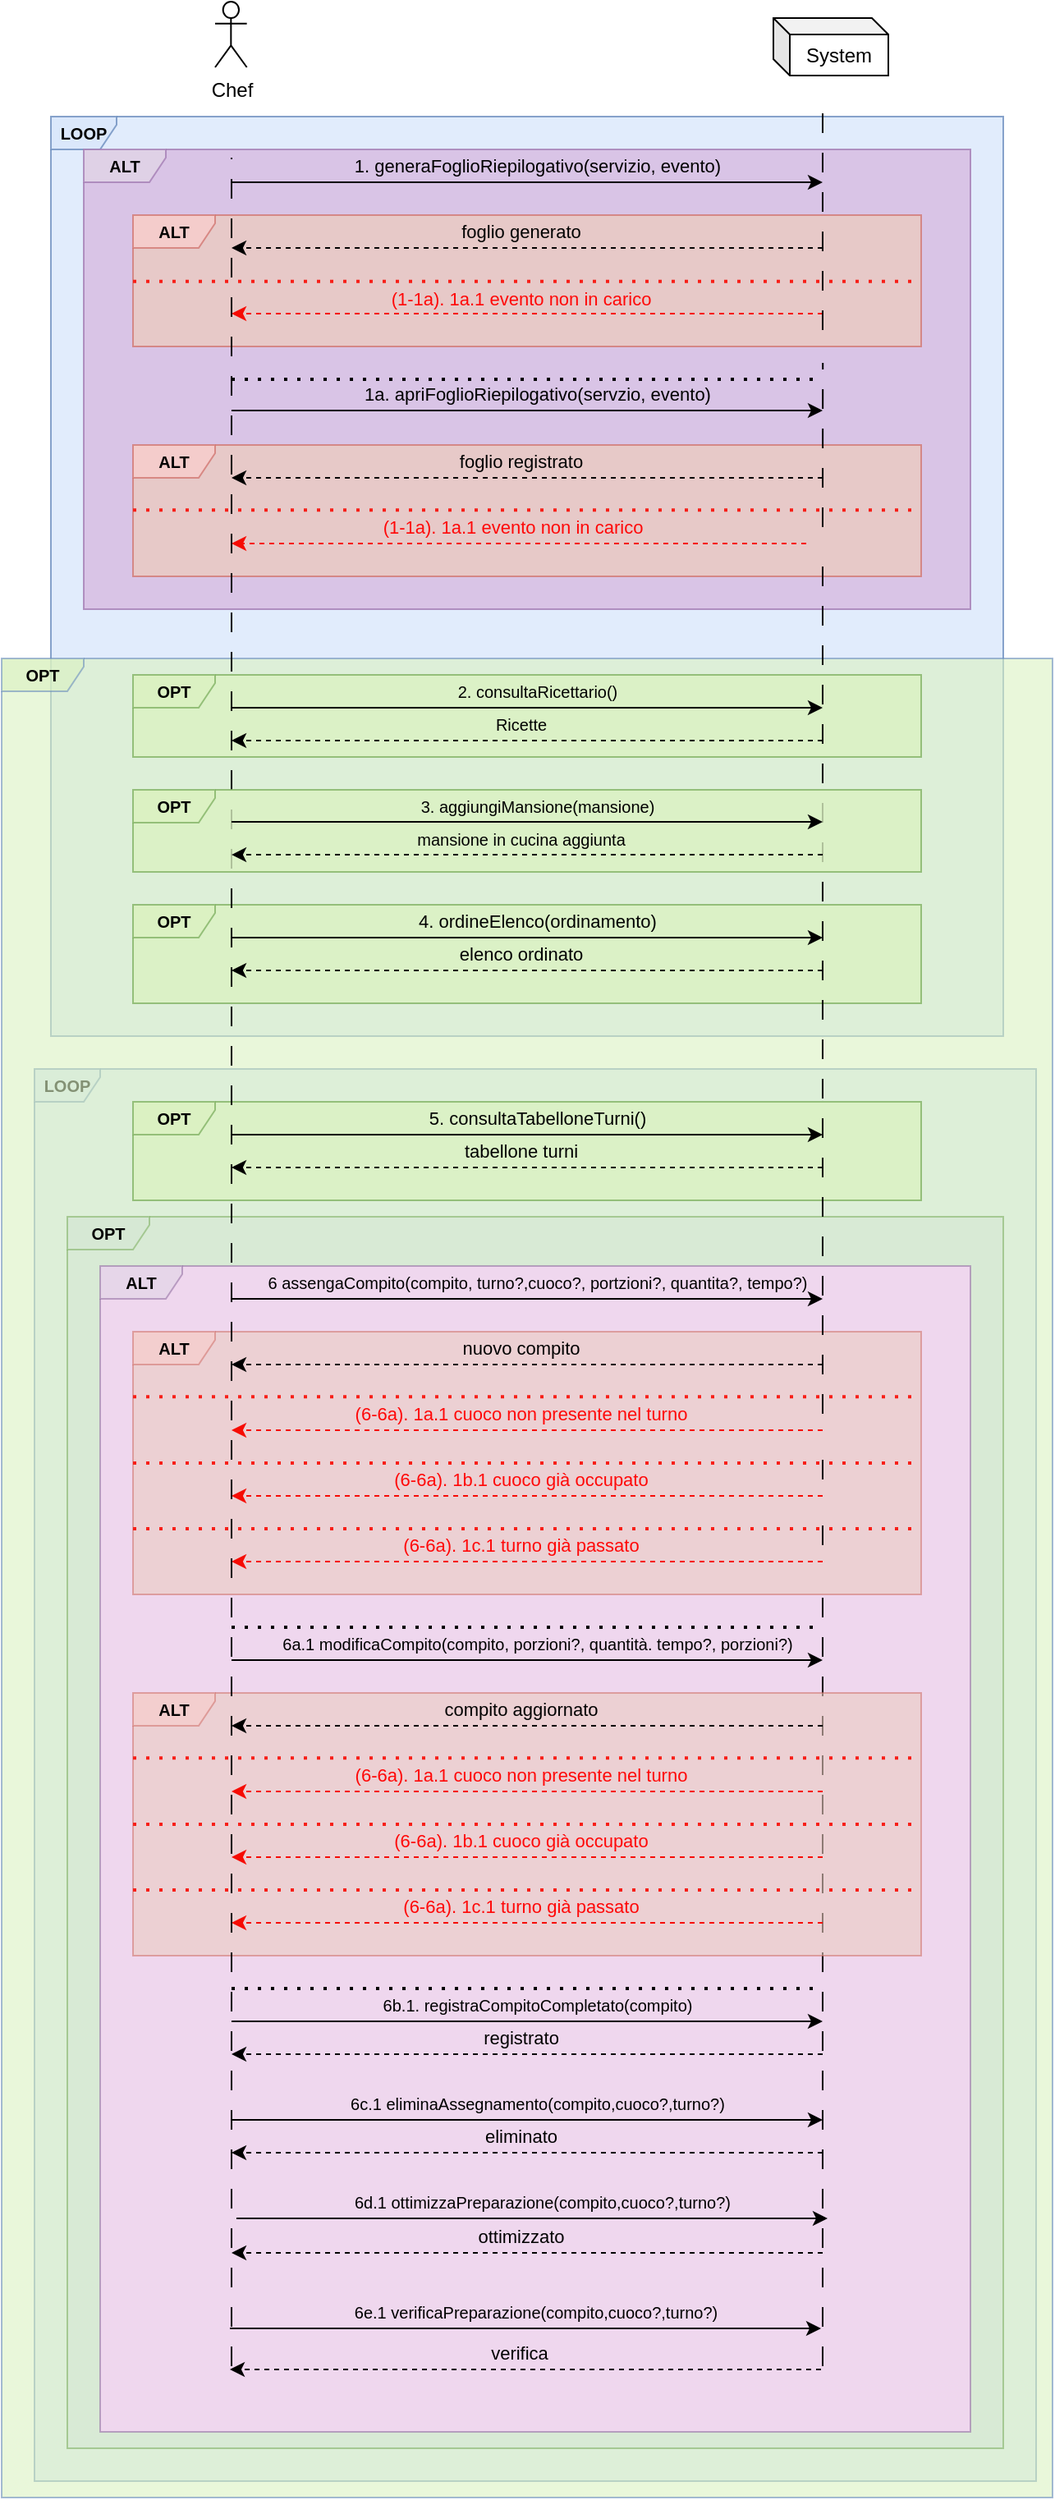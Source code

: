 <mxfile version="21.2.1" type="device">
  <diagram name="Page-1" id="eoHFoJQbqqkSnLUJk-sT">
    <mxGraphModel dx="1194" dy="621" grid="1" gridSize="10" guides="1" tooltips="1" connect="1" arrows="1" fold="1" page="1" pageScale="1" pageWidth="827" pageHeight="1169" math="0" shadow="0">
      <root>
        <mxCell id="0" />
        <mxCell id="1" parent="0" />
        <mxCell id="Wks_n7H0P1M0t23U8N3x-62" value="LOOP" style="shape=umlFrame;whiteSpace=wrap;html=1;pointerEvents=0;swimlaneFillColor=#DAE8FC;fillColor=#dae8fc;strokeColor=#6c8ebf;width=40;height=20;fontSize=10;fontStyle=1;opacity=80;movable=1;resizable=1;rotatable=1;deletable=1;editable=1;locked=0;connectable=1;" parent="1" vertex="1">
          <mxGeometry x="130" y="90" width="580" height="560" as="geometry" />
        </mxCell>
        <mxCell id="Wks_n7H0P1M0t23U8N3x-61" value="LOOP" style="shape=umlFrame;whiteSpace=wrap;html=1;pointerEvents=0;swimlaneFillColor=#DAE8FC;fillColor=#dae8fc;strokeColor=#6c8ebf;width=40;height=20;fontSize=10;fontStyle=1;opacity=80;movable=1;resizable=1;rotatable=1;deletable=1;editable=1;locked=0;connectable=1;" parent="1" vertex="1">
          <mxGeometry x="120" y="670" width="610" height="860" as="geometry" />
        </mxCell>
        <mxCell id="Wks_n7H0P1M0t23U8N3x-64" value="OPT" style="shape=umlFrame;whiteSpace=wrap;html=1;pointerEvents=0;swimlaneFillColor=#DBF2C2;fillColor=#DBF2C2;strokeColor=#6c8ebf;width=50;height=20;fontSize=10;fontStyle=1;opacity=60;movable=1;resizable=1;rotatable=1;deletable=1;editable=1;locked=0;connectable=1;" parent="1" vertex="1">
          <mxGeometry x="100" y="420" width="640" height="1120" as="geometry" />
        </mxCell>
        <mxCell id="Wks_n7H0P1M0t23U8N3x-27" value="OPT" style="shape=umlFrame;whiteSpace=wrap;html=1;pointerEvents=0;swimlaneFillColor=#D5E8D4;fillColor=#d5e8d4;strokeColor=#82b366;width=50;height=20;fontSize=10;fontStyle=1;opacity=60;" parent="1" vertex="1">
          <mxGeometry x="140" y="760" width="570" height="750" as="geometry" />
        </mxCell>
        <mxCell id="Wks_n7H0P1M0t23U8N3x-28" value="ALT" style="shape=umlFrame;whiteSpace=wrap;html=1;pointerEvents=0;swimlaneFillColor=#FFCCFF;fillColor=#e1d5e7;strokeColor=#9673a6;width=50;height=20;fontSize=10;fontStyle=1;opacity=60;" parent="1" vertex="1">
          <mxGeometry x="160" y="790" width="530" height="710" as="geometry" />
        </mxCell>
        <mxCell id="Wks_n7H0P1M0t23U8N3x-30" value="ALT" style="shape=umlFrame;whiteSpace=wrap;html=1;pointerEvents=0;swimlaneFillColor=#eccbc1;fillColor=#f8cecc;strokeColor=#d27874;width=50;height=20;fontSize=10;fontStyle=1;opacity=60;" parent="1" vertex="1">
          <mxGeometry x="180" y="830" width="480" height="160" as="geometry" />
        </mxCell>
        <mxCell id="Wks_n7H0P1M0t23U8N3x-21" value="ALT" style="shape=umlFrame;whiteSpace=wrap;html=1;pointerEvents=0;swimlaneFillColor=#d7bbe2;fillColor=#e1d5e7;strokeColor=#A47DB5;width=50;height=20;fontSize=10;fontStyle=1;opacity=80;movable=1;resizable=1;rotatable=1;deletable=1;editable=1;locked=0;connectable=1;" parent="1" vertex="1">
          <mxGeometry x="150" y="110" width="540" height="280" as="geometry" />
        </mxCell>
        <mxCell id="7QjkbwkYLUTSWp5Ibt6S-46" value="OPT" style="shape=umlFrame;whiteSpace=wrap;html=1;pointerEvents=0;swimlaneFillColor=#DBF2C2;fillColor=#DBF2C2;strokeColor=#82b366;width=50;height=20;fontSize=10;fontStyle=1;opacity=80;" parent="1" vertex="1">
          <mxGeometry x="180" y="570" width="480" height="60" as="geometry" />
        </mxCell>
        <mxCell id="7QjkbwkYLUTSWp5Ibt6S-37" value="OPT" style="shape=umlFrame;whiteSpace=wrap;html=1;pointerEvents=0;swimlaneFillColor=#DBF2C2;fillColor=#DBF2C2;strokeColor=#82b366;width=50;height=20;fontSize=10;fontStyle=1;opacity=80;" parent="1" vertex="1">
          <mxGeometry x="180" y="430" width="480" height="50" as="geometry" />
        </mxCell>
        <mxCell id="7QjkbwkYLUTSWp5Ibt6S-1" value="Chef" style="shape=umlActor;verticalLabelPosition=bottom;verticalAlign=top;html=1;outlineConnect=0;" parent="1" vertex="1">
          <mxGeometry x="230" y="20" width="19.33" height="40" as="geometry" />
        </mxCell>
        <mxCell id="7QjkbwkYLUTSWp5Ibt6S-5" value="" style="endArrow=classic;html=1;rounded=0;" parent="1" edge="1">
          <mxGeometry width="50" height="50" relative="1" as="geometry">
            <mxPoint x="240" y="130" as="sourcePoint" />
            <mxPoint x="600" y="130" as="targetPoint" />
          </mxGeometry>
        </mxCell>
        <mxCell id="7QjkbwkYLUTSWp5Ibt6S-9" value="1. generaFoglioRiepilogativo(servizio, evento)" style="edgeLabel;html=1;align=center;verticalAlign=middle;resizable=0;points=[];labelBackgroundColor=none;" parent="7QjkbwkYLUTSWp5Ibt6S-5" connectable="0" vertex="1">
          <mxGeometry x="-0.284" y="1" relative="1" as="geometry">
            <mxPoint x="57" y="-9" as="offset" />
          </mxGeometry>
        </mxCell>
        <mxCell id="7QjkbwkYLUTSWp5Ibt6S-6" value="System" style="shape=cube;whiteSpace=wrap;html=1;boundedLbl=1;backgroundOutline=1;darkOpacity=0.05;darkOpacity2=0.1;size=10;" parent="1" vertex="1">
          <mxGeometry x="570" y="30" width="70" height="35" as="geometry" />
        </mxCell>
        <mxCell id="7QjkbwkYLUTSWp5Ibt6S-29" value="" style="endArrow=classic;html=1;rounded=0;" parent="1" edge="1">
          <mxGeometry width="50" height="50" relative="1" as="geometry">
            <mxPoint x="240" y="450" as="sourcePoint" />
            <mxPoint x="600" y="450" as="targetPoint" />
          </mxGeometry>
        </mxCell>
        <mxCell id="7QjkbwkYLUTSWp5Ibt6S-30" value="2. consultaRicettario()" style="edgeLabel;html=1;align=center;verticalAlign=middle;resizable=0;points=[];labelBackgroundColor=none;fontSize=10;" parent="7QjkbwkYLUTSWp5Ibt6S-29" connectable="0" vertex="1">
          <mxGeometry x="-0.284" y="1" relative="1" as="geometry">
            <mxPoint x="57" y="-9" as="offset" />
          </mxGeometry>
        </mxCell>
        <mxCell id="7QjkbwkYLUTSWp5Ibt6S-31" value="" style="endArrow=classic;html=1;rounded=0;dashed=1;" parent="1" edge="1">
          <mxGeometry width="50" height="50" relative="1" as="geometry">
            <mxPoint x="600" y="470" as="sourcePoint" />
            <mxPoint x="240" y="470" as="targetPoint" />
          </mxGeometry>
        </mxCell>
        <mxCell id="7QjkbwkYLUTSWp5Ibt6S-32" value="Ricette" style="edgeLabel;html=1;align=center;verticalAlign=middle;resizable=0;points=[];labelBackgroundColor=none;fontSize=10;" parent="7QjkbwkYLUTSWp5Ibt6S-31" connectable="0" vertex="1">
          <mxGeometry x="0.024" y="-1" relative="1" as="geometry">
            <mxPoint y="-9" as="offset" />
          </mxGeometry>
        </mxCell>
        <mxCell id="7QjkbwkYLUTSWp5Ibt6S-42" value="" style="endArrow=classic;html=1;rounded=0;" parent="1" edge="1">
          <mxGeometry width="50" height="50" relative="1" as="geometry">
            <mxPoint x="240" y="590" as="sourcePoint" />
            <mxPoint x="600" y="590" as="targetPoint" />
          </mxGeometry>
        </mxCell>
        <mxCell id="7QjkbwkYLUTSWp5Ibt6S-43" value="4. ordineElenco(ordinamento)" style="edgeLabel;html=1;align=center;verticalAlign=middle;resizable=0;points=[];labelBackgroundColor=none;" parent="7QjkbwkYLUTSWp5Ibt6S-42" connectable="0" vertex="1">
          <mxGeometry x="-0.284" y="1" relative="1" as="geometry">
            <mxPoint x="57" y="-9" as="offset" />
          </mxGeometry>
        </mxCell>
        <mxCell id="7QjkbwkYLUTSWp5Ibt6S-44" value="" style="endArrow=classic;html=1;rounded=0;dashed=1;" parent="1" edge="1">
          <mxGeometry width="50" height="50" relative="1" as="geometry">
            <mxPoint x="600" y="610" as="sourcePoint" />
            <mxPoint x="240" y="610" as="targetPoint" />
          </mxGeometry>
        </mxCell>
        <mxCell id="7QjkbwkYLUTSWp5Ibt6S-45" value="elenco ordinato" style="edgeLabel;html=1;align=center;verticalAlign=middle;resizable=0;points=[];labelBackgroundColor=none;" parent="7QjkbwkYLUTSWp5Ibt6S-44" connectable="0" vertex="1">
          <mxGeometry x="0.024" y="-1" relative="1" as="geometry">
            <mxPoint y="-9" as="offset" />
          </mxGeometry>
        </mxCell>
        <mxCell id="Wks_n7H0P1M0t23U8N3x-7" value="" style="endArrow=none;dashed=1;html=1;dashPattern=1 3;strokeWidth=2;rounded=0;" parent="1" edge="1">
          <mxGeometry width="50" height="50" relative="1" as="geometry">
            <mxPoint x="240" y="250" as="sourcePoint" />
            <mxPoint x="600" y="250" as="targetPoint" />
          </mxGeometry>
        </mxCell>
        <mxCell id="Wks_n7H0P1M0t23U8N3x-8" value="" style="endArrow=classic;html=1;rounded=0;" parent="1" edge="1">
          <mxGeometry width="50" height="50" relative="1" as="geometry">
            <mxPoint x="240" y="269" as="sourcePoint" />
            <mxPoint x="600" y="269" as="targetPoint" />
          </mxGeometry>
        </mxCell>
        <mxCell id="Wks_n7H0P1M0t23U8N3x-9" value="1a. apriFoglioRiepilogativo(servzio, evento)" style="edgeLabel;html=1;align=center;verticalAlign=middle;resizable=0;points=[];labelBackgroundColor=none;" parent="Wks_n7H0P1M0t23U8N3x-8" connectable="0" vertex="1">
          <mxGeometry x="-0.284" y="1" relative="1" as="geometry">
            <mxPoint x="57" y="-9" as="offset" />
          </mxGeometry>
        </mxCell>
        <mxCell id="Wks_n7H0P1M0t23U8N3x-22" value="OPT" style="shape=umlFrame;whiteSpace=wrap;html=1;pointerEvents=0;swimlaneFillColor=#DBF2C2;fillColor=#DBF2C2;strokeColor=#82b366;width=50;height=20;fontSize=10;fontStyle=1;opacity=80;" parent="1" vertex="1">
          <mxGeometry x="180" y="690" width="480" height="60" as="geometry" />
        </mxCell>
        <mxCell id="Wks_n7H0P1M0t23U8N3x-23" value="" style="endArrow=classic;html=1;rounded=0;" parent="1" edge="1">
          <mxGeometry width="50" height="50" relative="1" as="geometry">
            <mxPoint x="240" y="710" as="sourcePoint" />
            <mxPoint x="600" y="710" as="targetPoint" />
          </mxGeometry>
        </mxCell>
        <mxCell id="Wks_n7H0P1M0t23U8N3x-24" value="5. consultaTabelloneTurni()" style="edgeLabel;html=1;align=center;verticalAlign=middle;resizable=0;points=[];labelBackgroundColor=none;" parent="Wks_n7H0P1M0t23U8N3x-23" connectable="0" vertex="1">
          <mxGeometry x="-0.284" y="1" relative="1" as="geometry">
            <mxPoint x="57" y="-9" as="offset" />
          </mxGeometry>
        </mxCell>
        <mxCell id="Wks_n7H0P1M0t23U8N3x-25" value="" style="endArrow=classic;html=1;rounded=0;dashed=1;" parent="1" edge="1">
          <mxGeometry width="50" height="50" relative="1" as="geometry">
            <mxPoint x="600" y="730" as="sourcePoint" />
            <mxPoint x="240" y="730" as="targetPoint" />
          </mxGeometry>
        </mxCell>
        <mxCell id="Wks_n7H0P1M0t23U8N3x-26" value="tabellone turni" style="edgeLabel;html=1;align=center;verticalAlign=middle;resizable=0;points=[];labelBackgroundColor=none;" parent="Wks_n7H0P1M0t23U8N3x-25" connectable="0" vertex="1">
          <mxGeometry x="0.024" y="-1" relative="1" as="geometry">
            <mxPoint y="-9" as="offset" />
          </mxGeometry>
        </mxCell>
        <mxCell id="Wks_n7H0P1M0t23U8N3x-33" value="" style="endArrow=classic;html=1;rounded=0;" parent="1" edge="1">
          <mxGeometry width="50" height="50" relative="1" as="geometry">
            <mxPoint x="240" y="810" as="sourcePoint" />
            <mxPoint x="600" y="810" as="targetPoint" />
          </mxGeometry>
        </mxCell>
        <mxCell id="Wks_n7H0P1M0t23U8N3x-34" value="6 assengaCompito(compito, turno?,cuoco?, portzioni?, quantita?, tempo?)" style="edgeLabel;html=1;align=center;verticalAlign=middle;resizable=0;points=[];labelBackgroundColor=none;fontSize=10;" parent="Wks_n7H0P1M0t23U8N3x-33" connectable="0" vertex="1">
          <mxGeometry x="-0.284" y="1" relative="1" as="geometry">
            <mxPoint x="57" y="-9" as="offset" />
          </mxGeometry>
        </mxCell>
        <mxCell id="Wks_n7H0P1M0t23U8N3x-35" value="" style="endArrow=classic;html=1;rounded=0;dashed=1;fillColor=#f8cecc;strokeColor=#f60c04;" parent="1" edge="1">
          <mxGeometry width="50" height="50" relative="1" as="geometry">
            <mxPoint x="600" y="890" as="sourcePoint" />
            <mxPoint x="240" y="890" as="targetPoint" />
          </mxGeometry>
        </mxCell>
        <mxCell id="Wks_n7H0P1M0t23U8N3x-36" value="(6-6a). 1a.1 cuoco non presente nel turno" style="edgeLabel;html=1;align=center;verticalAlign=middle;resizable=0;points=[];labelBackgroundColor=none;fontColor=#FF0808;" parent="Wks_n7H0P1M0t23U8N3x-35" connectable="0" vertex="1">
          <mxGeometry x="0.024" y="-1" relative="1" as="geometry">
            <mxPoint y="-9" as="offset" />
          </mxGeometry>
        </mxCell>
        <mxCell id="Wks_n7H0P1M0t23U8N3x-37" value="" style="endArrow=classic;html=1;rounded=0;dashed=1;" parent="1" edge="1">
          <mxGeometry width="50" height="50" relative="1" as="geometry">
            <mxPoint x="600" y="850" as="sourcePoint" />
            <mxPoint x="240" y="850" as="targetPoint" />
          </mxGeometry>
        </mxCell>
        <mxCell id="Wks_n7H0P1M0t23U8N3x-38" value="nuovo compito" style="edgeLabel;html=1;align=center;verticalAlign=middle;resizable=0;points=[];labelBackgroundColor=none;" parent="Wks_n7H0P1M0t23U8N3x-37" connectable="0" vertex="1">
          <mxGeometry x="0.024" y="-1" relative="1" as="geometry">
            <mxPoint y="-9" as="offset" />
          </mxGeometry>
        </mxCell>
        <mxCell id="Wks_n7H0P1M0t23U8N3x-39" value="" style="endArrow=none;dashed=1;html=1;dashPattern=1 3;strokeWidth=2;rounded=0;exitX=-0.004;exitY=0.377;exitDx=0;exitDy=0;exitPerimeter=0;entryX=0.996;entryY=0.377;entryDx=0;entryDy=0;entryPerimeter=0;fillColor=#f8cecc;strokeColor=#f71f18;" parent="1" edge="1">
          <mxGeometry width="50" height="50" relative="1" as="geometry">
            <mxPoint x="180.0" y="869.6" as="sourcePoint" />
            <mxPoint x="660.0" y="869.6" as="targetPoint" />
          </mxGeometry>
        </mxCell>
        <mxCell id="Wks_n7H0P1M0t23U8N3x-40" value="" style="endArrow=none;dashed=1;html=1;dashPattern=1 3;strokeWidth=2;rounded=0;exitX=-0.004;exitY=0.377;exitDx=0;exitDy=0;exitPerimeter=0;entryX=0.996;entryY=0.377;entryDx=0;entryDy=0;entryPerimeter=0;fillColor=#f8cecc;strokeColor=#f71f18;" parent="1" edge="1">
          <mxGeometry width="50" height="50" relative="1" as="geometry">
            <mxPoint x="180.0" y="910.0" as="sourcePoint" />
            <mxPoint x="660.0" y="910.0" as="targetPoint" />
          </mxGeometry>
        </mxCell>
        <mxCell id="Wks_n7H0P1M0t23U8N3x-50" value="" style="group" parent="1" connectable="0" vertex="1">
          <mxGeometry x="180" y="150" width="480.0" height="81" as="geometry" />
        </mxCell>
        <mxCell id="Wks_n7H0P1M0t23U8N3x-52" value="" style="group" parent="Wks_n7H0P1M0t23U8N3x-50" connectable="0" vertex="1">
          <mxGeometry width="480.0" height="81" as="geometry" />
        </mxCell>
        <mxCell id="Wks_n7H0P1M0t23U8N3x-1" value="ALT" style="shape=umlFrame;whiteSpace=wrap;html=1;pointerEvents=0;swimlaneFillColor=#eccbc1;fillColor=#f8cecc;strokeColor=#d27874;width=50;height=20;fontSize=10;fontStyle=1;opacity=80;" parent="Wks_n7H0P1M0t23U8N3x-52" vertex="1">
          <mxGeometry width="480" height="80" as="geometry" />
        </mxCell>
        <mxCell id="Wks_n7H0P1M0t23U8N3x-2" value="" style="endArrow=classic;html=1;rounded=0;dashed=1;" parent="Wks_n7H0P1M0t23U8N3x-52" edge="1">
          <mxGeometry width="50" height="50" relative="1" as="geometry">
            <mxPoint x="420" y="20" as="sourcePoint" />
            <mxPoint x="60" y="20" as="targetPoint" />
          </mxGeometry>
        </mxCell>
        <mxCell id="Wks_n7H0P1M0t23U8N3x-3" value="foglio generato" style="edgeLabel;html=1;align=center;verticalAlign=middle;resizable=0;points=[];labelBackgroundColor=none;" parent="Wks_n7H0P1M0t23U8N3x-2" connectable="0" vertex="1">
          <mxGeometry x="0.024" y="-1" relative="1" as="geometry">
            <mxPoint y="-9" as="offset" />
          </mxGeometry>
        </mxCell>
        <mxCell id="Wks_n7H0P1M0t23U8N3x-4" value="" style="endArrow=none;dashed=1;html=1;dashPattern=1 3;strokeWidth=2;rounded=0;exitX=-0.004;exitY=0.377;exitDx=0;exitDy=0;exitPerimeter=0;entryX=0.996;entryY=0.377;entryDx=0;entryDy=0;entryPerimeter=0;fillColor=#f8cecc;strokeColor=#f71f18;" parent="Wks_n7H0P1M0t23U8N3x-52" edge="1">
          <mxGeometry width="50" height="50" relative="1" as="geometry">
            <mxPoint x="3.695e-13" y="40.32" as="sourcePoint" />
            <mxPoint x="480.0" y="40.32" as="targetPoint" />
          </mxGeometry>
        </mxCell>
        <mxCell id="Wks_n7H0P1M0t23U8N3x-5" value="" style="endArrow=classic;html=1;rounded=0;dashed=1;fillColor=#f8cecc;strokeColor=#f60c04;" parent="Wks_n7H0P1M0t23U8N3x-52" edge="1">
          <mxGeometry width="50" height="50" relative="1" as="geometry">
            <mxPoint x="420" y="60" as="sourcePoint" />
            <mxPoint x="60" y="60" as="targetPoint" />
          </mxGeometry>
        </mxCell>
        <mxCell id="Wks_n7H0P1M0t23U8N3x-6" value="(1-1a). 1a.1 evento non in carico" style="edgeLabel;html=1;align=center;verticalAlign=middle;resizable=0;points=[];labelBackgroundColor=none;fontColor=#FF0808;" parent="Wks_n7H0P1M0t23U8N3x-5" connectable="0" vertex="1">
          <mxGeometry x="0.024" y="-1" relative="1" as="geometry">
            <mxPoint y="-8" as="offset" />
          </mxGeometry>
        </mxCell>
        <mxCell id="Wks_n7H0P1M0t23U8N3x-42" value="" style="endArrow=classic;html=1;rounded=0;dashed=1;fillColor=#f8cecc;strokeColor=#f60c04;" parent="1" edge="1">
          <mxGeometry width="50" height="50" relative="1" as="geometry">
            <mxPoint x="600" y="930" as="sourcePoint" />
            <mxPoint x="240" y="930" as="targetPoint" />
          </mxGeometry>
        </mxCell>
        <mxCell id="Wks_n7H0P1M0t23U8N3x-43" value="(6-6a). 1b.1 cuoco già occupato" style="edgeLabel;html=1;align=center;verticalAlign=middle;resizable=0;points=[];labelBackgroundColor=none;fontColor=#FF0808;" parent="Wks_n7H0P1M0t23U8N3x-42" connectable="0" vertex="1">
          <mxGeometry x="0.024" y="-1" relative="1" as="geometry">
            <mxPoint y="-9" as="offset" />
          </mxGeometry>
        </mxCell>
        <mxCell id="Wks_n7H0P1M0t23U8N3x-44" value="" style="endArrow=none;dashed=1;html=1;dashPattern=1 3;strokeWidth=2;rounded=0;exitX=-0.004;exitY=0.377;exitDx=0;exitDy=0;exitPerimeter=0;entryX=0.996;entryY=0.377;entryDx=0;entryDy=0;entryPerimeter=0;fillColor=#f8cecc;strokeColor=#f71f18;" parent="1" edge="1">
          <mxGeometry width="50" height="50" relative="1" as="geometry">
            <mxPoint x="180.0" y="950.0" as="sourcePoint" />
            <mxPoint x="660.0" y="950.0" as="targetPoint" />
          </mxGeometry>
        </mxCell>
        <mxCell id="Wks_n7H0P1M0t23U8N3x-45" value="" style="endArrow=classic;html=1;rounded=0;dashed=1;fillColor=#f8cecc;strokeColor=#f60c04;" parent="1" edge="1">
          <mxGeometry width="50" height="50" relative="1" as="geometry">
            <mxPoint x="600" y="970" as="sourcePoint" />
            <mxPoint x="240" y="970" as="targetPoint" />
          </mxGeometry>
        </mxCell>
        <mxCell id="Wks_n7H0P1M0t23U8N3x-46" value="(6-6a). 1c.1 turno già passato" style="edgeLabel;html=1;align=center;verticalAlign=middle;resizable=0;points=[];labelBackgroundColor=none;fontColor=#FF0808;" parent="Wks_n7H0P1M0t23U8N3x-45" connectable="0" vertex="1">
          <mxGeometry x="0.024" y="-1" relative="1" as="geometry">
            <mxPoint y="-9" as="offset" />
          </mxGeometry>
        </mxCell>
        <mxCell id="Wks_n7H0P1M0t23U8N3x-47" value="" style="endArrow=none;dashed=1;html=1;dashPattern=1 3;strokeWidth=2;rounded=0;" parent="1" edge="1">
          <mxGeometry width="50" height="50" relative="1" as="geometry">
            <mxPoint x="240" y="1230" as="sourcePoint" />
            <mxPoint x="600" y="1230" as="targetPoint" />
          </mxGeometry>
        </mxCell>
        <mxCell id="7QjkbwkYLUTSWp5Ibt6S-7" value="" style="endArrow=none;html=1;rounded=0;dashed=1;dashPattern=12 12;" parent="1" edge="1">
          <mxGeometry width="50" height="50" relative="1" as="geometry">
            <mxPoint x="600" y="220" as="sourcePoint" />
            <mxPoint x="600" y="88" as="targetPoint" />
          </mxGeometry>
        </mxCell>
        <mxCell id="Wks_n7H0P1M0t23U8N3x-53" value="" style="endArrow=classic;html=1;rounded=0;" parent="1" edge="1">
          <mxGeometry width="50" height="50" relative="1" as="geometry">
            <mxPoint x="240" y="1250" as="sourcePoint" />
            <mxPoint x="600" y="1250" as="targetPoint" />
          </mxGeometry>
        </mxCell>
        <mxCell id="Wks_n7H0P1M0t23U8N3x-54" value="6b.1. registraCompitoCompletato(compito)" style="edgeLabel;html=1;align=center;verticalAlign=middle;resizable=0;points=[];labelBackgroundColor=none;fontSize=10;" parent="Wks_n7H0P1M0t23U8N3x-53" connectable="0" vertex="1">
          <mxGeometry x="-0.284" y="1" relative="1" as="geometry">
            <mxPoint x="57" y="-9" as="offset" />
          </mxGeometry>
        </mxCell>
        <mxCell id="Wks_n7H0P1M0t23U8N3x-55" value="" style="endArrow=classic;html=1;rounded=0;dashed=1;" parent="1" edge="1">
          <mxGeometry width="50" height="50" relative="1" as="geometry">
            <mxPoint x="600" y="1270" as="sourcePoint" />
            <mxPoint x="240" y="1270" as="targetPoint" />
          </mxGeometry>
        </mxCell>
        <mxCell id="Wks_n7H0P1M0t23U8N3x-56" value="registrato" style="edgeLabel;html=1;align=center;verticalAlign=middle;resizable=0;points=[];labelBackgroundColor=none;" parent="Wks_n7H0P1M0t23U8N3x-55" connectable="0" vertex="1">
          <mxGeometry x="0.024" y="-1" relative="1" as="geometry">
            <mxPoint y="-9" as="offset" />
          </mxGeometry>
        </mxCell>
        <mxCell id="Wks_n7H0P1M0t23U8N3x-57" value="" style="endArrow=classic;html=1;rounded=0;" parent="1" edge="1">
          <mxGeometry width="50" height="50" relative="1" as="geometry">
            <mxPoint x="240" y="1310" as="sourcePoint" />
            <mxPoint x="600" y="1310" as="targetPoint" />
          </mxGeometry>
        </mxCell>
        <mxCell id="Wks_n7H0P1M0t23U8N3x-58" value="6c.1 eliminaAssegnamento(compito,cuoco?,turno?)" style="edgeLabel;html=1;align=center;verticalAlign=middle;resizable=0;points=[];labelBackgroundColor=none;fontSize=10;" parent="Wks_n7H0P1M0t23U8N3x-57" connectable="0" vertex="1">
          <mxGeometry x="-0.284" y="1" relative="1" as="geometry">
            <mxPoint x="57" y="-9" as="offset" />
          </mxGeometry>
        </mxCell>
        <mxCell id="Wks_n7H0P1M0t23U8N3x-59" value="" style="endArrow=classic;html=1;rounded=0;dashed=1;" parent="1" edge="1">
          <mxGeometry width="50" height="50" relative="1" as="geometry">
            <mxPoint x="600" y="1330" as="sourcePoint" />
            <mxPoint x="240" y="1330" as="targetPoint" />
          </mxGeometry>
        </mxCell>
        <mxCell id="Wks_n7H0P1M0t23U8N3x-60" value="eliminato" style="edgeLabel;html=1;align=center;verticalAlign=middle;resizable=0;points=[];labelBackgroundColor=none;" parent="Wks_n7H0P1M0t23U8N3x-59" connectable="0" vertex="1">
          <mxGeometry x="0.024" y="-1" relative="1" as="geometry">
            <mxPoint y="-9" as="offset" />
          </mxGeometry>
        </mxCell>
        <mxCell id="Wks_n7H0P1M0t23U8N3x-10" value="ALT" style="shape=umlFrame;whiteSpace=wrap;html=1;pointerEvents=0;swimlaneFillColor=#eccbc1;fillColor=#f8cecc;strokeColor=#d27874;width=50;height=20;fontSize=10;fontStyle=1;opacity=80;" parent="1" vertex="1">
          <mxGeometry x="180" y="290" width="480" height="80" as="geometry" />
        </mxCell>
        <mxCell id="Wks_n7H0P1M0t23U8N3x-11" value="" style="endArrow=classic;html=1;rounded=0;dashed=1;" parent="1" edge="1">
          <mxGeometry width="50" height="50" relative="1" as="geometry">
            <mxPoint x="600" y="310" as="sourcePoint" />
            <mxPoint x="240" y="310" as="targetPoint" />
          </mxGeometry>
        </mxCell>
        <mxCell id="Wks_n7H0P1M0t23U8N3x-12" value="foglio registrato" style="edgeLabel;html=1;align=center;verticalAlign=middle;resizable=0;points=[];labelBackgroundColor=none;" parent="Wks_n7H0P1M0t23U8N3x-11" connectable="0" vertex="1">
          <mxGeometry x="0.024" y="-1" relative="1" as="geometry">
            <mxPoint y="-9" as="offset" />
          </mxGeometry>
        </mxCell>
        <mxCell id="Wks_n7H0P1M0t23U8N3x-13" value="" style="endArrow=none;dashed=1;html=1;dashPattern=1 3;strokeWidth=2;rounded=0;exitX=-0.004;exitY=0.377;exitDx=0;exitDy=0;exitPerimeter=0;entryX=0.996;entryY=0.377;entryDx=0;entryDy=0;entryPerimeter=0;fillColor=#f8cecc;strokeColor=#f71f18;" parent="1" edge="1">
          <mxGeometry width="50" height="50" relative="1" as="geometry">
            <mxPoint x="180.0" y="329.64" as="sourcePoint" />
            <mxPoint x="660.0" y="329.64" as="targetPoint" />
          </mxGeometry>
        </mxCell>
        <mxCell id="Wks_n7H0P1M0t23U8N3x-14" value="" style="endArrow=classic;html=1;rounded=0;dashed=1;fillColor=#f8cecc;strokeColor=#f60c04;" parent="1" edge="1">
          <mxGeometry width="50" height="50" relative="1" as="geometry">
            <mxPoint x="590" y="350" as="sourcePoint" />
            <mxPoint x="240" y="350" as="targetPoint" />
          </mxGeometry>
        </mxCell>
        <mxCell id="Wks_n7H0P1M0t23U8N3x-15" value="(1-1a). 1a.1 evento non in carico" style="edgeLabel;html=1;align=center;verticalAlign=middle;resizable=0;points=[];labelBackgroundColor=none;fontColor=#FF0808;" parent="Wks_n7H0P1M0t23U8N3x-14" connectable="0" vertex="1">
          <mxGeometry x="0.024" y="-1" relative="1" as="geometry">
            <mxPoint y="-9" as="offset" />
          </mxGeometry>
        </mxCell>
        <mxCell id="Wks_n7H0P1M0t23U8N3x-20" value="" style="endArrow=none;html=1;rounded=0;dashed=1;dashPattern=12 12;" parent="1" edge="1">
          <mxGeometry width="50" height="50" relative="1" as="geometry">
            <mxPoint x="600" y="880" as="sourcePoint" />
            <mxPoint x="600" y="360" as="targetPoint" />
          </mxGeometry>
        </mxCell>
        <mxCell id="Wks_n7H0P1M0t23U8N3x-18" value="" style="endArrow=none;html=1;rounded=0;dashed=1;dashPattern=12 12;" parent="1" edge="1">
          <mxGeometry width="50" height="50" relative="1" as="geometry">
            <mxPoint x="600" y="340" as="sourcePoint" />
            <mxPoint x="600.108" y="240" as="targetPoint" />
          </mxGeometry>
        </mxCell>
        <mxCell id="Wks_n7H0P1M0t23U8N3x-66" value="" style="endArrow=none;html=1;rounded=0;dashed=1;dashPattern=12 12;" parent="1" edge="1">
          <mxGeometry width="50" height="50" relative="1" as="geometry">
            <mxPoint x="600" y="920" as="sourcePoint" />
            <mxPoint x="600" y="900" as="targetPoint" />
          </mxGeometry>
        </mxCell>
        <mxCell id="Wks_n7H0P1M0t23U8N3x-68" value="" style="endArrow=none;html=1;rounded=0;dashed=1;dashPattern=12 12;" parent="1" edge="1">
          <mxGeometry width="50" height="50" relative="1" as="geometry">
            <mxPoint x="600" y="960" as="sourcePoint" />
            <mxPoint x="600" y="940" as="targetPoint" />
          </mxGeometry>
        </mxCell>
        <mxCell id="Wks_n7H0P1M0t23U8N3x-70" value="" style="endArrow=none;html=1;rounded=0;dashed=1;dashPattern=12 12;" parent="1" edge="1">
          <mxGeometry width="50" height="50" relative="1" as="geometry">
            <mxPoint x="600" y="1460" as="sourcePoint" />
            <mxPoint x="600" y="980" as="targetPoint" />
          </mxGeometry>
        </mxCell>
        <mxCell id="Wks_n7H0P1M0t23U8N3x-71" value="ALT" style="shape=umlFrame;whiteSpace=wrap;html=1;pointerEvents=0;swimlaneFillColor=#eccbc1;fillColor=#f8cecc;strokeColor=#d27874;width=50;height=20;fontSize=10;fontStyle=1;opacity=60;" parent="1" vertex="1">
          <mxGeometry x="180" y="1050" width="480" height="160" as="geometry" />
        </mxCell>
        <mxCell id="Wks_n7H0P1M0t23U8N3x-72" value="" style="endArrow=classic;html=1;rounded=0;" parent="1" edge="1">
          <mxGeometry width="50" height="50" relative="1" as="geometry">
            <mxPoint x="240" y="1030" as="sourcePoint" />
            <mxPoint x="600" y="1030" as="targetPoint" />
          </mxGeometry>
        </mxCell>
        <mxCell id="Wks_n7H0P1M0t23U8N3x-73" value="6a.1 modificaCompito(compito, porzioni?, quantità. tempo?, porzioni?)" style="edgeLabel;html=1;align=center;verticalAlign=middle;resizable=0;points=[];labelBackgroundColor=none;fontSize=10;" parent="Wks_n7H0P1M0t23U8N3x-72" connectable="0" vertex="1">
          <mxGeometry x="-0.284" y="1" relative="1" as="geometry">
            <mxPoint x="57" y="-9" as="offset" />
          </mxGeometry>
        </mxCell>
        <mxCell id="Wks_n7H0P1M0t23U8N3x-74" value="" style="endArrow=classic;html=1;rounded=0;dashed=1;fillColor=#f8cecc;strokeColor=#f60c04;" parent="1" edge="1">
          <mxGeometry width="50" height="50" relative="1" as="geometry">
            <mxPoint x="600" y="1110" as="sourcePoint" />
            <mxPoint x="240" y="1110" as="targetPoint" />
          </mxGeometry>
        </mxCell>
        <mxCell id="Wks_n7H0P1M0t23U8N3x-75" value="(6-6a). 1a.1 cuoco non presente nel turno" style="edgeLabel;html=1;align=center;verticalAlign=middle;resizable=0;points=[];labelBackgroundColor=none;fontColor=#FF0808;" parent="Wks_n7H0P1M0t23U8N3x-74" connectable="0" vertex="1">
          <mxGeometry x="0.024" y="-1" relative="1" as="geometry">
            <mxPoint y="-9" as="offset" />
          </mxGeometry>
        </mxCell>
        <mxCell id="Wks_n7H0P1M0t23U8N3x-76" value="" style="endArrow=classic;html=1;rounded=0;dashed=1;" parent="1" edge="1">
          <mxGeometry width="50" height="50" relative="1" as="geometry">
            <mxPoint x="600" y="1070" as="sourcePoint" />
            <mxPoint x="240" y="1070" as="targetPoint" />
          </mxGeometry>
        </mxCell>
        <mxCell id="Wks_n7H0P1M0t23U8N3x-77" value="compito aggiornato" style="edgeLabel;html=1;align=center;verticalAlign=middle;resizable=0;points=[];labelBackgroundColor=none;" parent="Wks_n7H0P1M0t23U8N3x-76" connectable="0" vertex="1">
          <mxGeometry x="0.024" y="-1" relative="1" as="geometry">
            <mxPoint y="-9" as="offset" />
          </mxGeometry>
        </mxCell>
        <mxCell id="Wks_n7H0P1M0t23U8N3x-78" value="" style="endArrow=none;dashed=1;html=1;dashPattern=1 3;strokeWidth=2;rounded=0;exitX=-0.004;exitY=0.377;exitDx=0;exitDy=0;exitPerimeter=0;entryX=0.996;entryY=0.377;entryDx=0;entryDy=0;entryPerimeter=0;fillColor=#f8cecc;strokeColor=#f71f18;" parent="1" edge="1">
          <mxGeometry width="50" height="50" relative="1" as="geometry">
            <mxPoint x="180.0" y="1089.6" as="sourcePoint" />
            <mxPoint x="660.0" y="1089.6" as="targetPoint" />
          </mxGeometry>
        </mxCell>
        <mxCell id="Wks_n7H0P1M0t23U8N3x-79" value="" style="endArrow=none;dashed=1;html=1;dashPattern=1 3;strokeWidth=2;rounded=0;exitX=-0.004;exitY=0.377;exitDx=0;exitDy=0;exitPerimeter=0;entryX=0.996;entryY=0.377;entryDx=0;entryDy=0;entryPerimeter=0;fillColor=#f8cecc;strokeColor=#f71f18;" parent="1" edge="1">
          <mxGeometry width="50" height="50" relative="1" as="geometry">
            <mxPoint x="180.0" y="1130.0" as="sourcePoint" />
            <mxPoint x="660.0" y="1130.0" as="targetPoint" />
          </mxGeometry>
        </mxCell>
        <mxCell id="Wks_n7H0P1M0t23U8N3x-80" value="" style="endArrow=classic;html=1;rounded=0;dashed=1;fillColor=#f8cecc;strokeColor=#f60c04;" parent="1" edge="1">
          <mxGeometry width="50" height="50" relative="1" as="geometry">
            <mxPoint x="600" y="1150" as="sourcePoint" />
            <mxPoint x="240" y="1150" as="targetPoint" />
          </mxGeometry>
        </mxCell>
        <mxCell id="Wks_n7H0P1M0t23U8N3x-81" value="(6-6a). 1b.1 cuoco già occupato" style="edgeLabel;html=1;align=center;verticalAlign=middle;resizable=0;points=[];labelBackgroundColor=none;fontColor=#FF0808;" parent="Wks_n7H0P1M0t23U8N3x-80" connectable="0" vertex="1">
          <mxGeometry x="0.024" y="-1" relative="1" as="geometry">
            <mxPoint y="-9" as="offset" />
          </mxGeometry>
        </mxCell>
        <mxCell id="Wks_n7H0P1M0t23U8N3x-82" value="" style="endArrow=none;dashed=1;html=1;dashPattern=1 3;strokeWidth=2;rounded=0;exitX=-0.004;exitY=0.377;exitDx=0;exitDy=0;exitPerimeter=0;entryX=0.996;entryY=0.377;entryDx=0;entryDy=0;entryPerimeter=0;fillColor=#f8cecc;strokeColor=#f71f18;" parent="1" edge="1">
          <mxGeometry width="50" height="50" relative="1" as="geometry">
            <mxPoint x="180.0" y="1170.0" as="sourcePoint" />
            <mxPoint x="660.0" y="1170.0" as="targetPoint" />
          </mxGeometry>
        </mxCell>
        <mxCell id="Wks_n7H0P1M0t23U8N3x-83" value="" style="endArrow=classic;html=1;rounded=0;dashed=1;fillColor=#f8cecc;strokeColor=#f60c04;" parent="1" edge="1">
          <mxGeometry width="50" height="50" relative="1" as="geometry">
            <mxPoint x="600" y="1190" as="sourcePoint" />
            <mxPoint x="240" y="1190" as="targetPoint" />
          </mxGeometry>
        </mxCell>
        <mxCell id="Wks_n7H0P1M0t23U8N3x-84" value="(6-6a). 1c.1 turno già passato" style="edgeLabel;html=1;align=center;verticalAlign=middle;resizable=0;points=[];labelBackgroundColor=none;fontColor=#FF0808;" parent="Wks_n7H0P1M0t23U8N3x-83" connectable="0" vertex="1">
          <mxGeometry x="0.024" y="-1" relative="1" as="geometry">
            <mxPoint y="-9" as="offset" />
          </mxGeometry>
        </mxCell>
        <mxCell id="Wks_n7H0P1M0t23U8N3x-85" value="" style="endArrow=none;dashed=1;html=1;dashPattern=1 3;strokeWidth=2;rounded=0;" parent="1" edge="1">
          <mxGeometry width="50" height="50" relative="1" as="geometry">
            <mxPoint x="240" y="1010" as="sourcePoint" />
            <mxPoint x="600" y="1010" as="targetPoint" />
          </mxGeometry>
        </mxCell>
        <mxCell id="7QjkbwkYLUTSWp5Ibt6S-4" value="" style="endArrow=none;html=1;rounded=0;dashed=1;dashPattern=12 12;" parent="1" edge="1">
          <mxGeometry width="50" height="50" relative="1" as="geometry">
            <mxPoint x="240" y="1460" as="sourcePoint" />
            <mxPoint x="240" y="115" as="targetPoint" />
          </mxGeometry>
        </mxCell>
        <mxCell id="y0X7fDKTsWVKRcAgEhv--10" value="" style="endArrow=classic;html=1;rounded=0;" parent="1" edge="1">
          <mxGeometry width="50" height="50" relative="1" as="geometry">
            <mxPoint x="239" y="1437" as="sourcePoint" />
            <mxPoint x="599" y="1437" as="targetPoint" />
          </mxGeometry>
        </mxCell>
        <mxCell id="y0X7fDKTsWVKRcAgEhv--11" value="6e.1 verificaPreparazione(compito,cuoco?,turno?)" style="edgeLabel;html=1;align=center;verticalAlign=middle;resizable=0;points=[];labelBackgroundColor=none;fontSize=10;" parent="y0X7fDKTsWVKRcAgEhv--10" connectable="0" vertex="1">
          <mxGeometry x="-0.284" y="1" relative="1" as="geometry">
            <mxPoint x="57" y="-9" as="offset" />
          </mxGeometry>
        </mxCell>
        <mxCell id="y0X7fDKTsWVKRcAgEhv--12" value="" style="endArrow=classic;html=1;rounded=0;dashed=1;" parent="1" edge="1">
          <mxGeometry width="50" height="50" relative="1" as="geometry">
            <mxPoint x="600" y="1391" as="sourcePoint" />
            <mxPoint x="240" y="1391" as="targetPoint" />
          </mxGeometry>
        </mxCell>
        <mxCell id="y0X7fDKTsWVKRcAgEhv--13" value="ottimizzato" style="edgeLabel;html=1;align=center;verticalAlign=middle;resizable=0;points=[];labelBackgroundColor=none;" parent="y0X7fDKTsWVKRcAgEhv--12" connectable="0" vertex="1">
          <mxGeometry x="0.024" y="-1" relative="1" as="geometry">
            <mxPoint y="-9" as="offset" />
          </mxGeometry>
        </mxCell>
        <mxCell id="y0X7fDKTsWVKRcAgEhv--14" value="" style="endArrow=classic;html=1;rounded=0;" parent="1" edge="1">
          <mxGeometry width="50" height="50" relative="1" as="geometry">
            <mxPoint x="243" y="1370" as="sourcePoint" />
            <mxPoint x="603" y="1370" as="targetPoint" />
          </mxGeometry>
        </mxCell>
        <mxCell id="y0X7fDKTsWVKRcAgEhv--15" value="6d.1 ottimizzaPreparazione(compito,cuoco?,turno?)" style="edgeLabel;html=1;align=center;verticalAlign=middle;resizable=0;points=[];labelBackgroundColor=none;fontSize=10;" parent="y0X7fDKTsWVKRcAgEhv--14" connectable="0" vertex="1">
          <mxGeometry x="-0.284" y="1" relative="1" as="geometry">
            <mxPoint x="57" y="-9" as="offset" />
          </mxGeometry>
        </mxCell>
        <mxCell id="y0X7fDKTsWVKRcAgEhv--19" value="OPT" style="shape=umlFrame;whiteSpace=wrap;html=1;pointerEvents=0;swimlaneFillColor=#DBF2C2;fillColor=#DBF2C2;strokeColor=#82b366;width=50;height=20;fontSize=10;fontStyle=1;opacity=80;" parent="1" vertex="1">
          <mxGeometry x="180" y="500" width="480" height="50" as="geometry" />
        </mxCell>
        <mxCell id="y0X7fDKTsWVKRcAgEhv--16" value="" style="endArrow=classic;html=1;rounded=0;dashed=1;" parent="1" edge="1">
          <mxGeometry width="50" height="50" relative="1" as="geometry">
            <mxPoint x="599" y="1462" as="sourcePoint" />
            <mxPoint x="239" y="1462" as="targetPoint" />
          </mxGeometry>
        </mxCell>
        <mxCell id="y0X7fDKTsWVKRcAgEhv--17" value="verifica" style="edgeLabel;html=1;align=center;verticalAlign=middle;resizable=0;points=[];labelBackgroundColor=none;" parent="y0X7fDKTsWVKRcAgEhv--16" connectable="0" vertex="1">
          <mxGeometry x="0.024" y="-1" relative="1" as="geometry">
            <mxPoint y="-9" as="offset" />
          </mxGeometry>
        </mxCell>
        <mxCell id="7QjkbwkYLUTSWp5Ibt6S-33" value="" style="endArrow=classic;html=1;rounded=0;" parent="1" edge="1">
          <mxGeometry width="50" height="50" relative="1" as="geometry">
            <mxPoint x="240" y="519.52" as="sourcePoint" />
            <mxPoint x="600" y="519.52" as="targetPoint" />
          </mxGeometry>
        </mxCell>
        <mxCell id="7QjkbwkYLUTSWp5Ibt6S-34" value="3. aggiungiMansione(mansione)" style="edgeLabel;html=1;align=center;verticalAlign=middle;resizable=0;points=[];labelBackgroundColor=none;fontSize=10;" parent="7QjkbwkYLUTSWp5Ibt6S-33" connectable="0" vertex="1">
          <mxGeometry x="-0.284" y="1" relative="1" as="geometry">
            <mxPoint x="57" y="-9" as="offset" />
          </mxGeometry>
        </mxCell>
        <mxCell id="7QjkbwkYLUTSWp5Ibt6S-35" value="" style="endArrow=classic;html=1;rounded=0;dashed=1;" parent="1" edge="1">
          <mxGeometry width="50" height="50" relative="1" as="geometry">
            <mxPoint x="600" y="539.52" as="sourcePoint" />
            <mxPoint x="240" y="539.52" as="targetPoint" />
          </mxGeometry>
        </mxCell>
        <mxCell id="7QjkbwkYLUTSWp5Ibt6S-36" value="mansione in cucina aggiunta" style="edgeLabel;html=1;align=center;verticalAlign=middle;resizable=0;points=[];labelBackgroundColor=none;fontSize=10;" parent="7QjkbwkYLUTSWp5Ibt6S-35" connectable="0" vertex="1">
          <mxGeometry x="0.024" y="-1" relative="1" as="geometry">
            <mxPoint y="-9" as="offset" />
          </mxGeometry>
        </mxCell>
      </root>
    </mxGraphModel>
  </diagram>
</mxfile>

